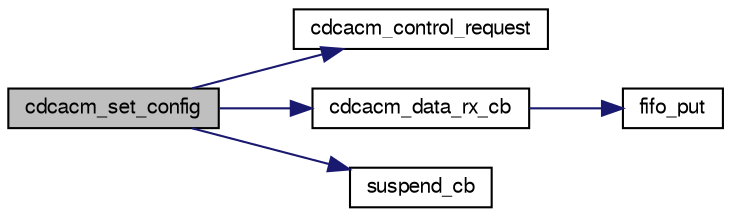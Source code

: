 digraph "cdcacm_set_config"
{
  edge [fontname="FreeSans",fontsize="10",labelfontname="FreeSans",labelfontsize="10"];
  node [fontname="FreeSans",fontsize="10",shape=record];
  rankdir="LR";
  Node1 [label="cdcacm_set_config",height=0.2,width=0.4,color="black", fillcolor="grey75", style="filled", fontcolor="black"];
  Node1 -> Node2 [color="midnightblue",fontsize="10",style="solid",fontname="FreeSans"];
  Node2 [label="cdcacm_control_request",height=0.2,width=0.4,color="black", fillcolor="white", style="filled",URL="$stm32_2usb__ser__hw_8c.html#ab57b1e209da0ee69459b28fbd55cda72",tooltip="CDC device control request (from libopencm3 examples) "];
  Node1 -> Node3 [color="midnightblue",fontsize="10",style="solid",fontname="FreeSans"];
  Node3 [label="cdcacm_data_rx_cb",height=0.2,width=0.4,color="black", fillcolor="white", style="filled",URL="$stm32_2usb__ser__hw_8c.html#a92b52c04437daf50f42cc4463688e8e0",tooltip="RX callback for CDC device (from libopencm3 examples) "];
  Node3 -> Node4 [color="midnightblue",fontsize="10",style="solid",fontname="FreeSans"];
  Node4 [label="fifo_put",height=0.2,width=0.4,color="black", fillcolor="white", style="filled",URL="$lpc21_2usb__ser__hw_8c.html#a60cebaa767a05f06a7b66c751c12318a"];
  Node1 -> Node5 [color="midnightblue",fontsize="10",style="solid",fontname="FreeSans"];
  Node5 [label="suspend_cb",height=0.2,width=0.4,color="black", fillcolor="white", style="filled",URL="$stm32_2usb__ser__hw_8c.html#a249c372d4216cf6de5a346625850ec63"];
}
